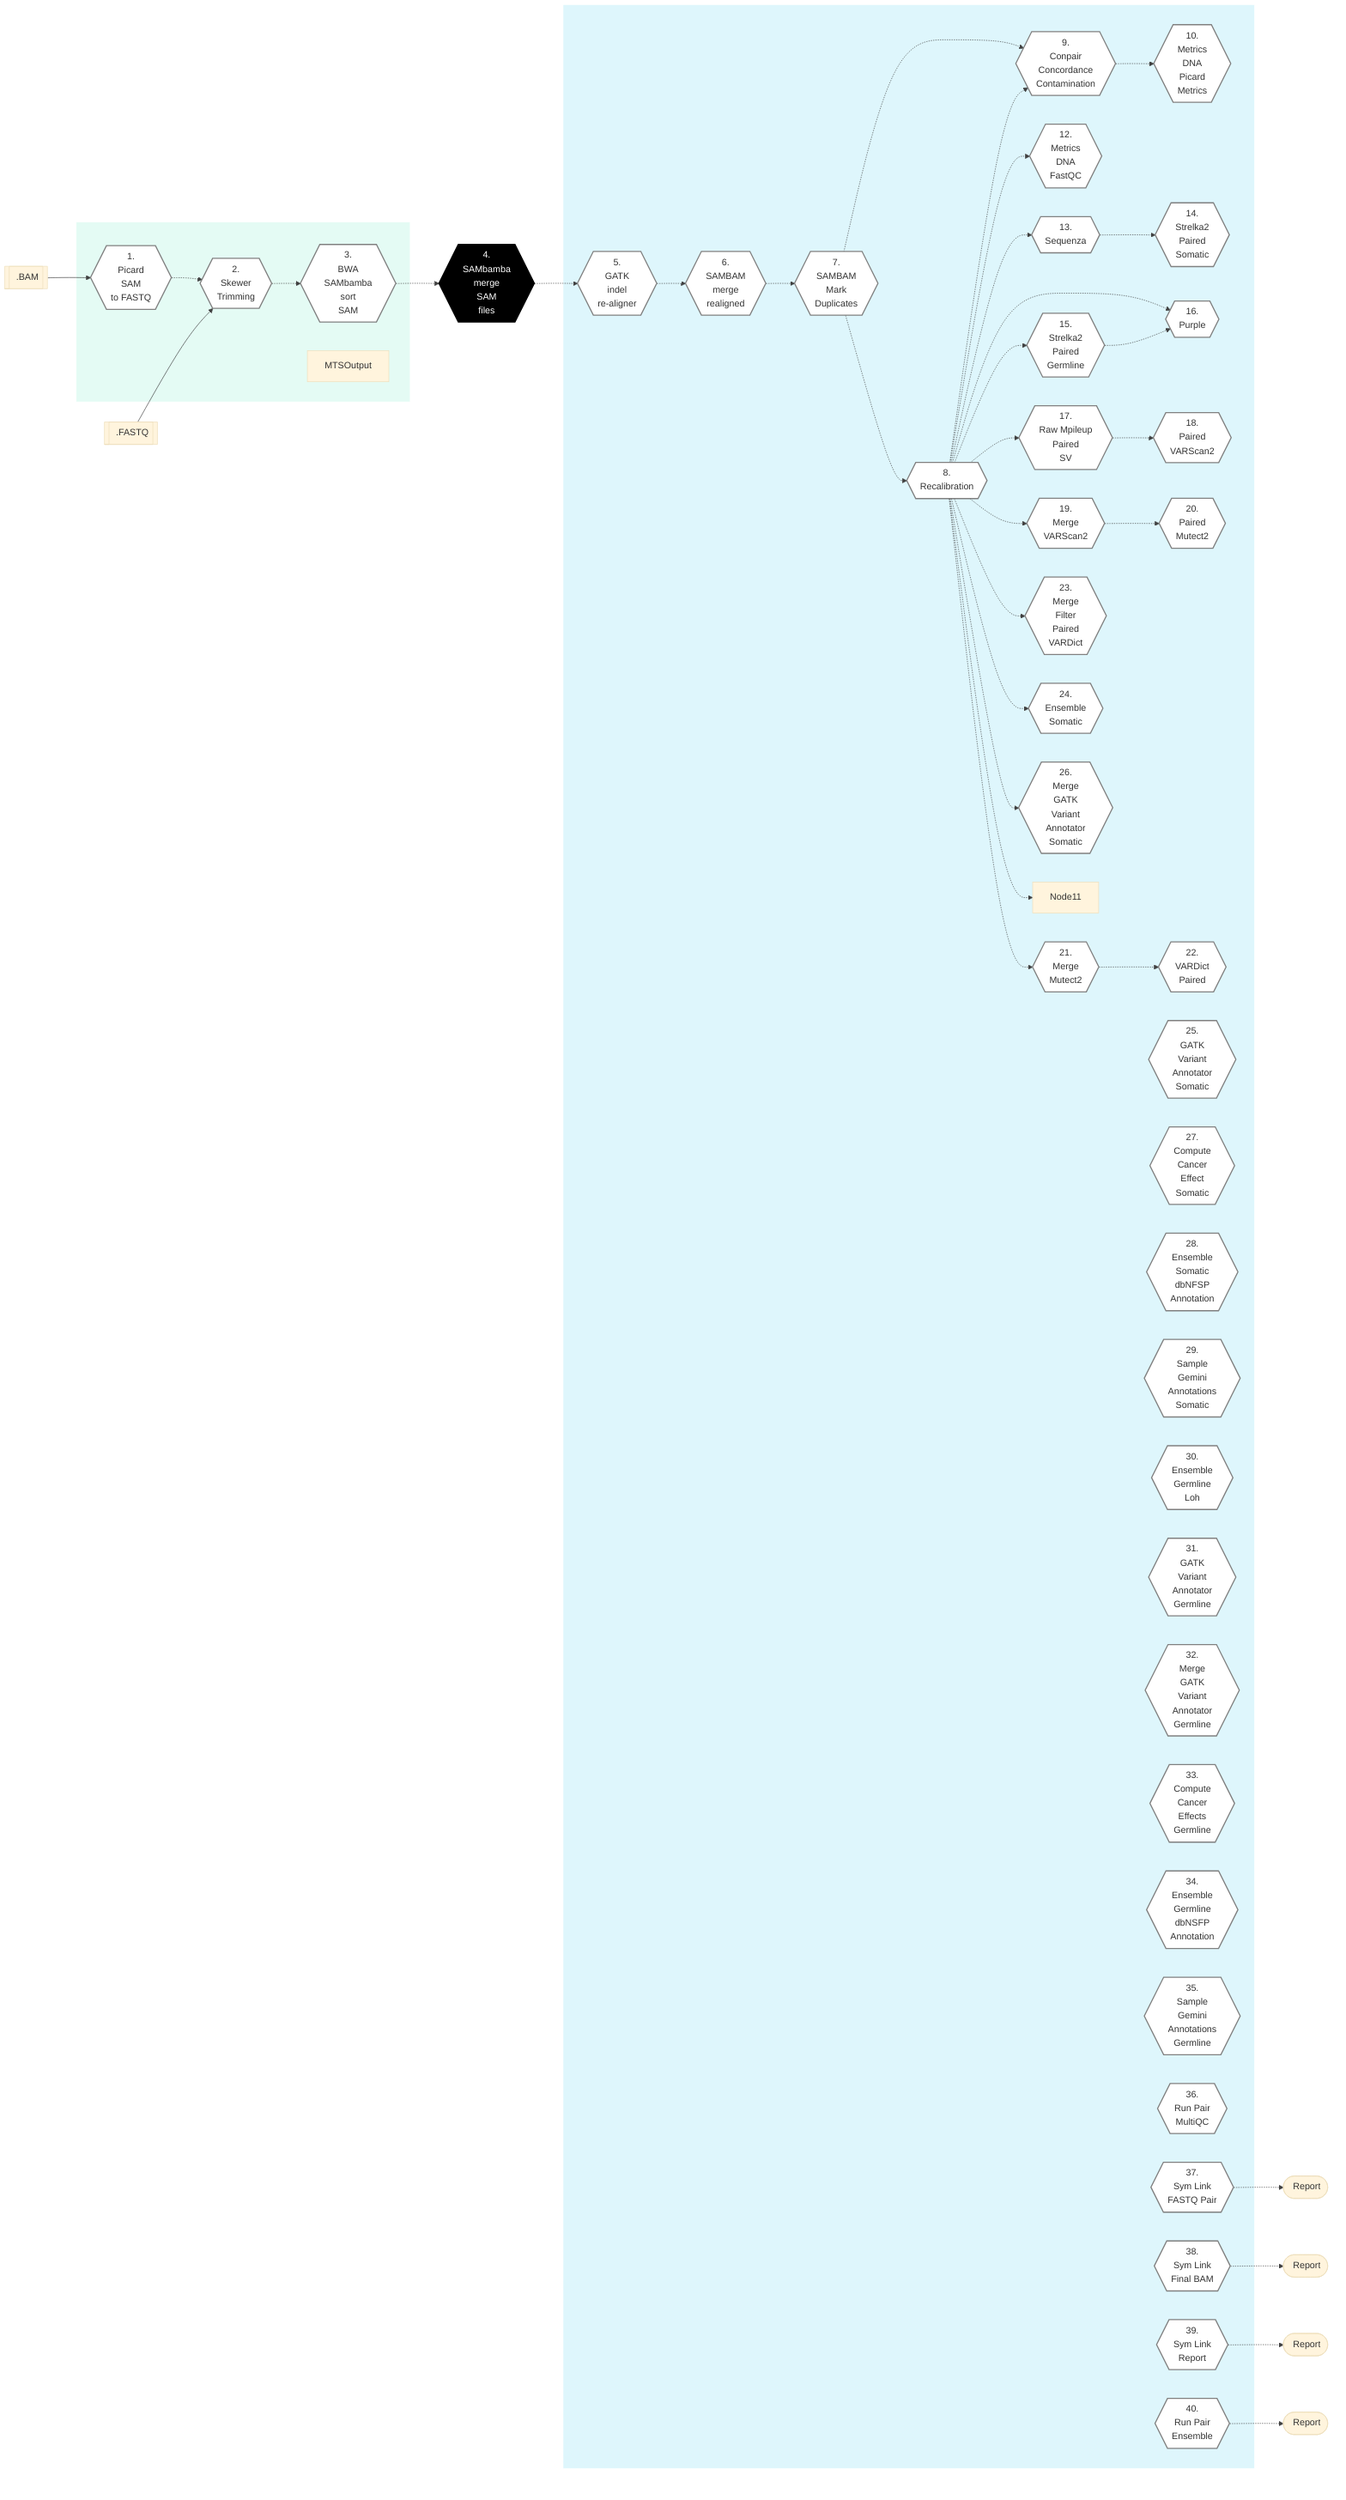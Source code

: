 %%{init: {'theme': 'base', 'themeVariables': { 'lineColor': '#404040'}}}%%

        %% GenPipes Schema for tumor_pair.py
        %% Ref: https://bitbucket.org/mugqic/genpipes/src/master/pipelines/tumor_pair/
        %% Author Shaloo Shalini <shalz@hotmail.com>
        %% -t ensemble

        graph LR
        Node1{{ 1. <br/> Picard<br/>SAM<br/>to FASTQ }}:::nodefill
        Node2{{ 2. <br/> Skewer<br/>Trimming }}:::nodefill
        Node3{{ 3. <br/> BWA<br/>SAMbamba<br/>sort<br/>SAM }}:::nodefill
        Node4{{ 4. <br/> SAMbamba<br/>merge<br/>SAM<br/>files }}:::nodefillblack
        Node5{{ 5. <br/> GATK<br/>indel<br/>re-aligner }}:::nodefill
        Node6{{ 6. <br/> SAMBAM<br/>merge<br/>realigned }}:::nodefill
        Node7{{ 7. <br/> SAMBAM<br/>Mark<br/>Duplicates }}:::nodefill
        Node8{{ 8. <br/> Recalibration }}:::nodefill
        Node9{{ 9. <br/> Conpair<br/>Concordance<br/>Contamination }}:::nodefill
        Node10{{ 10. <br/> Metrics<br/>DNA<br/>Picard<br/>Metrics}}:::nodefill
        Node12{{ 11. <br/> Metrics<br/>DNA Sample<br/>Qualimap }}:::nodefill
        Node12{{ 12. <br/> Metrics<br/>DNA<br/>FastQC }}:::nodefill
        Node13{{ 13. <br/> Sequenza }}:::nodefill
        Node14{{ 14. <br/> Strelka2<br/>Paired<br/>Somatic }}:::nodefill
        Node15{{ 15. <br/> Strelka2<br/>Paired<br/>Germline }}:::nodefill
        Node16{{ 16. <br/> Purple }}:::nodefill
        Node17{{ 17. <br/> Raw Mpileup<br/>Paired<br/>SV  }}:::nodefill
        Node18{{ 18. <br/> Paired<br/>VARScan2 }}:::nodefill
        Node19{{ 19. <br/> Merge<br/>VARScan2 }}:::nodefill
        Node20{{ 20. <br/> Paired<br/>Mutect2 }}:::nodefill
        Node21{{ 21. <br/> Merge<br/>Mutect2 }}:::nodefill
        Node22{{ 22. <br/> VARDict<br/>Paired }}:::nodefill
        Node23{{ 23. <br/> Merge<br>Filter<br/>Paired<br/>VARDict }}:::nodefill
        Node24{{ 24. <br/>Ensemble<br/>Somatic }}:::nodefill
        Node25{{ 25. <br/> GATK<br/>Variant<br/>Annotator<br/>Somatic }}:::nodefill
        Node26{{ 26. <br/> Merge<br/>GATK<br/>Variant<br/>Annotator<br/>Somatic }}:::nodefill
        Node27{{ 27. <br/> Compute<br/>Cancer<br/>Effect<br/>Somatic }}:::nodefill
        Node28{{ 28. <br/> Ensemble<br/>Somatic<br/>dbNFSP<br/>Annotation }}:::nodefill
        Node29{{ 29. <br/> Sample<br/>Gemini<br/>Annotations<br/>Somatic }}:::nodefill
        Node30{{ 30. <br/> Ensemble<br/>Germline<br/>Loh }}:::nodefill
        Node31{{ 31. <br/> GATK<br/>Variant<br/>Annotator<br/>Germline }}:::nodefill
        Node32{{ 32. <br/> Merge<br/>GATK<br/>Variant<br/>Annotator<br/>Germline }}:::nodefill
        Node33{{ 33. <br/> Compute<br/>Cancer<br/>Effects<br/>Germline }}:::nodefill
        Node34{{ 34. <br/> Ensemble<br/>Germline<br/>dbNSFP<br/>Annotation }}:::nodefill
        Node35{{ 35. <br/> Sample<br/>Gemini<br/>Annotations<br/>Germline }}:::nodefill
        Node36{{ 36. <br/> Run Pair<br/>MultiQC  }}:::nodefill
        Node37{{ 37. <br/> Sym Link<br/>FASTQ Pair }}:::nodefill
        Node38{{ 38. <br/> Sym Link<br/>Final BAM }}:::nodefill
        Node39{{ 39. <br/> Sym Link<br/>Report }}:::nodefill
        Node40{{ 40. <br/> Run Pair<br/>Ensemble }}:::nodefill

        Input1[[fa:fa-file-archive-o .BAM]]
        Input2[[fa:fa-file-archive-o .FASTQ]]

        RepFASTQPair([fa:fa-sticky-note-o Report ])
        RepFinalBAM([fa:fa-sticky-note-o Report ])
        Report([fa:fa-sticky-note-o Report ])
        RepEnsemble([fa:fa-sticky-note-o Report ])


        Node37 -.-> RepFASTQPair
        Node38 -.-> RepFinalBAM
        Node39 -.-> Report
        Node40 -.-> RepEnsemble

        Input1 --> Node1 -.-> Node2
        Input2 --> Node2

        Node2 -.-> Node3 -.-> Node4 -.-> Node5 -.-> Node6 -.-> Node7 -.-> Node8
        Node7 -.-> Node9 -.-> Node10
        Node8 -.-> Node9 & Node11 & Node12 & Node13 & Node15 & Node16 & Node17 & Node19 & Node21 & Node23 & Node24 & Node26
        Node13 -.-> Node14
        Node15 -.-> Node16
        Node17 -.-> Node18
        Node19 -.-> Node20
        Node21 -.-> Node22


        subgraph readSetSteps[" "]
          Node1
          Node2
          Node3
          MTSOutput
        end
        subgraph sampleSetSteps[" "]
          Node5
          Node6
          Node7
          Node8
          Node9
          Node10
          Node11
          Node12
          Node13
          Node14
          Node15
          Node16
          Node17
          Node18
          Node19
          Node20
          Node21
          Node22
          Node23
          Node24
          Node25
          Node26
          Node27
          Node28
          Node29
          Node30
          Node31
          Node32
          Node33
          Node34
          Node35
          Node36
          Node37
          Node38
          Node39
          Node40


        end

        classDef greenRect fill:#E4FBF4,stroke:white
        class readSetSteps greenRect
        classDef blueRect fill:#DEF6FC,stroke:white
        class sampleSetSteps blueRect
        classDef nodefill fill:#ffffff,stroke:gray,stroke-width:2px
        classDef nodefillblack fill:black,stroke:black,color:white,stroke-width:2px